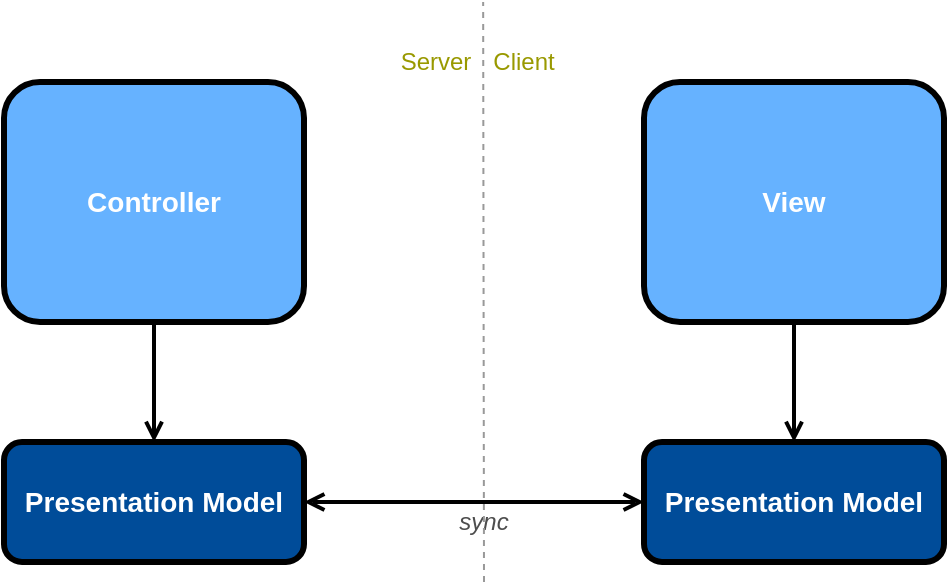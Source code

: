 <mxfile version="13.0.3" type="device"><diagram id="xEWnbZDFNGI9QVRP8BGJ" name="Page-1"><mxGraphModel dx="1113" dy="853" grid="1" gridSize="10" guides="1" tooltips="1" connect="1" arrows="1" fold="1" page="1" pageScale="1" pageWidth="827" pageHeight="1169" math="0" shadow="0"><root><mxCell id="0"/><mxCell id="1" parent="0"/><mxCell id="nAGXXjYvyQ4k4E7PeHsE-2" value="&lt;font color=&quot;#ffffff&quot; size=&quot;1&quot;&gt;&lt;b style=&quot;font-size: 14px&quot;&gt;Controller&lt;/b&gt;&lt;/font&gt;" style="rounded=1;whiteSpace=wrap;html=1;strokeWidth=3;fillColor=#66B2FF;" vertex="1" parent="1"><mxGeometry x="50" y="50" width="150" height="120" as="geometry"/></mxCell><mxCell id="nAGXXjYvyQ4k4E7PeHsE-11" value="" style="endArrow=open;html=1;endFill=0;strokeWidth=2;entryX=0.5;entryY=0;entryDx=0;entryDy=0;exitX=0.5;exitY=1;exitDx=0;exitDy=0;" edge="1" parent="1" source="nAGXXjYvyQ4k4E7PeHsE-2" target="nAGXXjYvyQ4k4E7PeHsE-13"><mxGeometry width="50" height="50" relative="1" as="geometry"><mxPoint x="537" y="-50" as="sourcePoint"/><mxPoint x="408" y="10.0" as="targetPoint"/><Array as="points"/></mxGeometry></mxCell><mxCell id="nAGXXjYvyQ4k4E7PeHsE-13" value="&lt;font color=&quot;#ffffff&quot;&gt;&lt;span style=&quot;font-size: 14px&quot;&gt;&lt;b&gt;Presentation Model&lt;/b&gt;&lt;/span&gt;&lt;/font&gt;" style="rounded=1;whiteSpace=wrap;html=1;strokeWidth=3;fillColor=#004C99;" vertex="1" parent="1"><mxGeometry x="50" y="230" width="150" height="60" as="geometry"/></mxCell><mxCell id="nAGXXjYvyQ4k4E7PeHsE-14" value="&lt;font color=&quot;#ffffff&quot;&gt;&lt;span style=&quot;font-size: 14px&quot;&gt;&lt;b&gt;Presentation Model&lt;/b&gt;&lt;/span&gt;&lt;/font&gt;" style="rounded=1;whiteSpace=wrap;html=1;strokeWidth=3;fillColor=#004C99;" vertex="1" parent="1"><mxGeometry x="370" y="230" width="150" height="60" as="geometry"/></mxCell><mxCell id="nAGXXjYvyQ4k4E7PeHsE-15" value="&lt;font color=&quot;#ffffff&quot; size=&quot;1&quot;&gt;&lt;b style=&quot;font-size: 14px&quot;&gt;View&lt;/b&gt;&lt;/font&gt;" style="rounded=1;whiteSpace=wrap;html=1;strokeWidth=3;fillColor=#66B2FF;" vertex="1" parent="1"><mxGeometry x="370" y="50" width="150" height="120" as="geometry"/></mxCell><mxCell id="nAGXXjYvyQ4k4E7PeHsE-16" value="" style="endArrow=open;html=1;endFill=0;strokeWidth=2;entryX=0.5;entryY=0;entryDx=0;entryDy=0;exitX=0.5;exitY=1;exitDx=0;exitDy=0;" edge="1" parent="1" source="nAGXXjYvyQ4k4E7PeHsE-15" target="nAGXXjYvyQ4k4E7PeHsE-14"><mxGeometry width="50" height="50" relative="1" as="geometry"><mxPoint x="135" y="180" as="sourcePoint"/><mxPoint x="135" y="240" as="targetPoint"/><Array as="points"/></mxGeometry></mxCell><mxCell id="nAGXXjYvyQ4k4E7PeHsE-17" value="" style="endArrow=open;html=1;endFill=0;strokeWidth=2;entryX=1;entryY=0.5;entryDx=0;entryDy=0;exitX=0;exitY=0.5;exitDx=0;exitDy=0;startArrow=open;startFill=0;" edge="1" parent="1" source="nAGXXjYvyQ4k4E7PeHsE-14" target="nAGXXjYvyQ4k4E7PeHsE-13"><mxGeometry width="50" height="50" relative="1" as="geometry"><mxPoint x="145" y="190" as="sourcePoint"/><mxPoint x="145" y="250" as="targetPoint"/><Array as="points"/></mxGeometry></mxCell><mxCell id="nAGXXjYvyQ4k4E7PeHsE-18" value="sync" style="text;html=1;strokeColor=none;fillColor=none;align=center;verticalAlign=middle;whiteSpace=wrap;rounded=0;fontColor=#4D4D4D;fontStyle=2" vertex="1" parent="1"><mxGeometry x="270" y="260" width="40" height="20" as="geometry"/></mxCell><mxCell id="nAGXXjYvyQ4k4E7PeHsE-19" value="" style="endArrow=none;dashed=1;html=1;fontColor=#4D4D4D;strokeColor=#999999;" edge="1" parent="1"><mxGeometry width="50" height="50" relative="1" as="geometry"><mxPoint x="290" y="300" as="sourcePoint"/><mxPoint x="289.58" y="10" as="targetPoint"/></mxGeometry></mxCell><mxCell id="nAGXXjYvyQ4k4E7PeHsE-20" value="Client" style="text;html=1;strokeColor=none;fillColor=none;align=center;verticalAlign=middle;whiteSpace=wrap;rounded=0;fontColor=#999900;fontStyle=0" vertex="1" parent="1"><mxGeometry x="290" y="30" width="40" height="20" as="geometry"/></mxCell><mxCell id="nAGXXjYvyQ4k4E7PeHsE-21" value="Server" style="text;html=1;strokeColor=none;fillColor=none;align=center;verticalAlign=middle;whiteSpace=wrap;rounded=0;fontColor=#999900;fontStyle=0" vertex="1" parent="1"><mxGeometry x="246" y="30" width="40" height="20" as="geometry"/></mxCell></root></mxGraphModel></diagram></mxfile>
